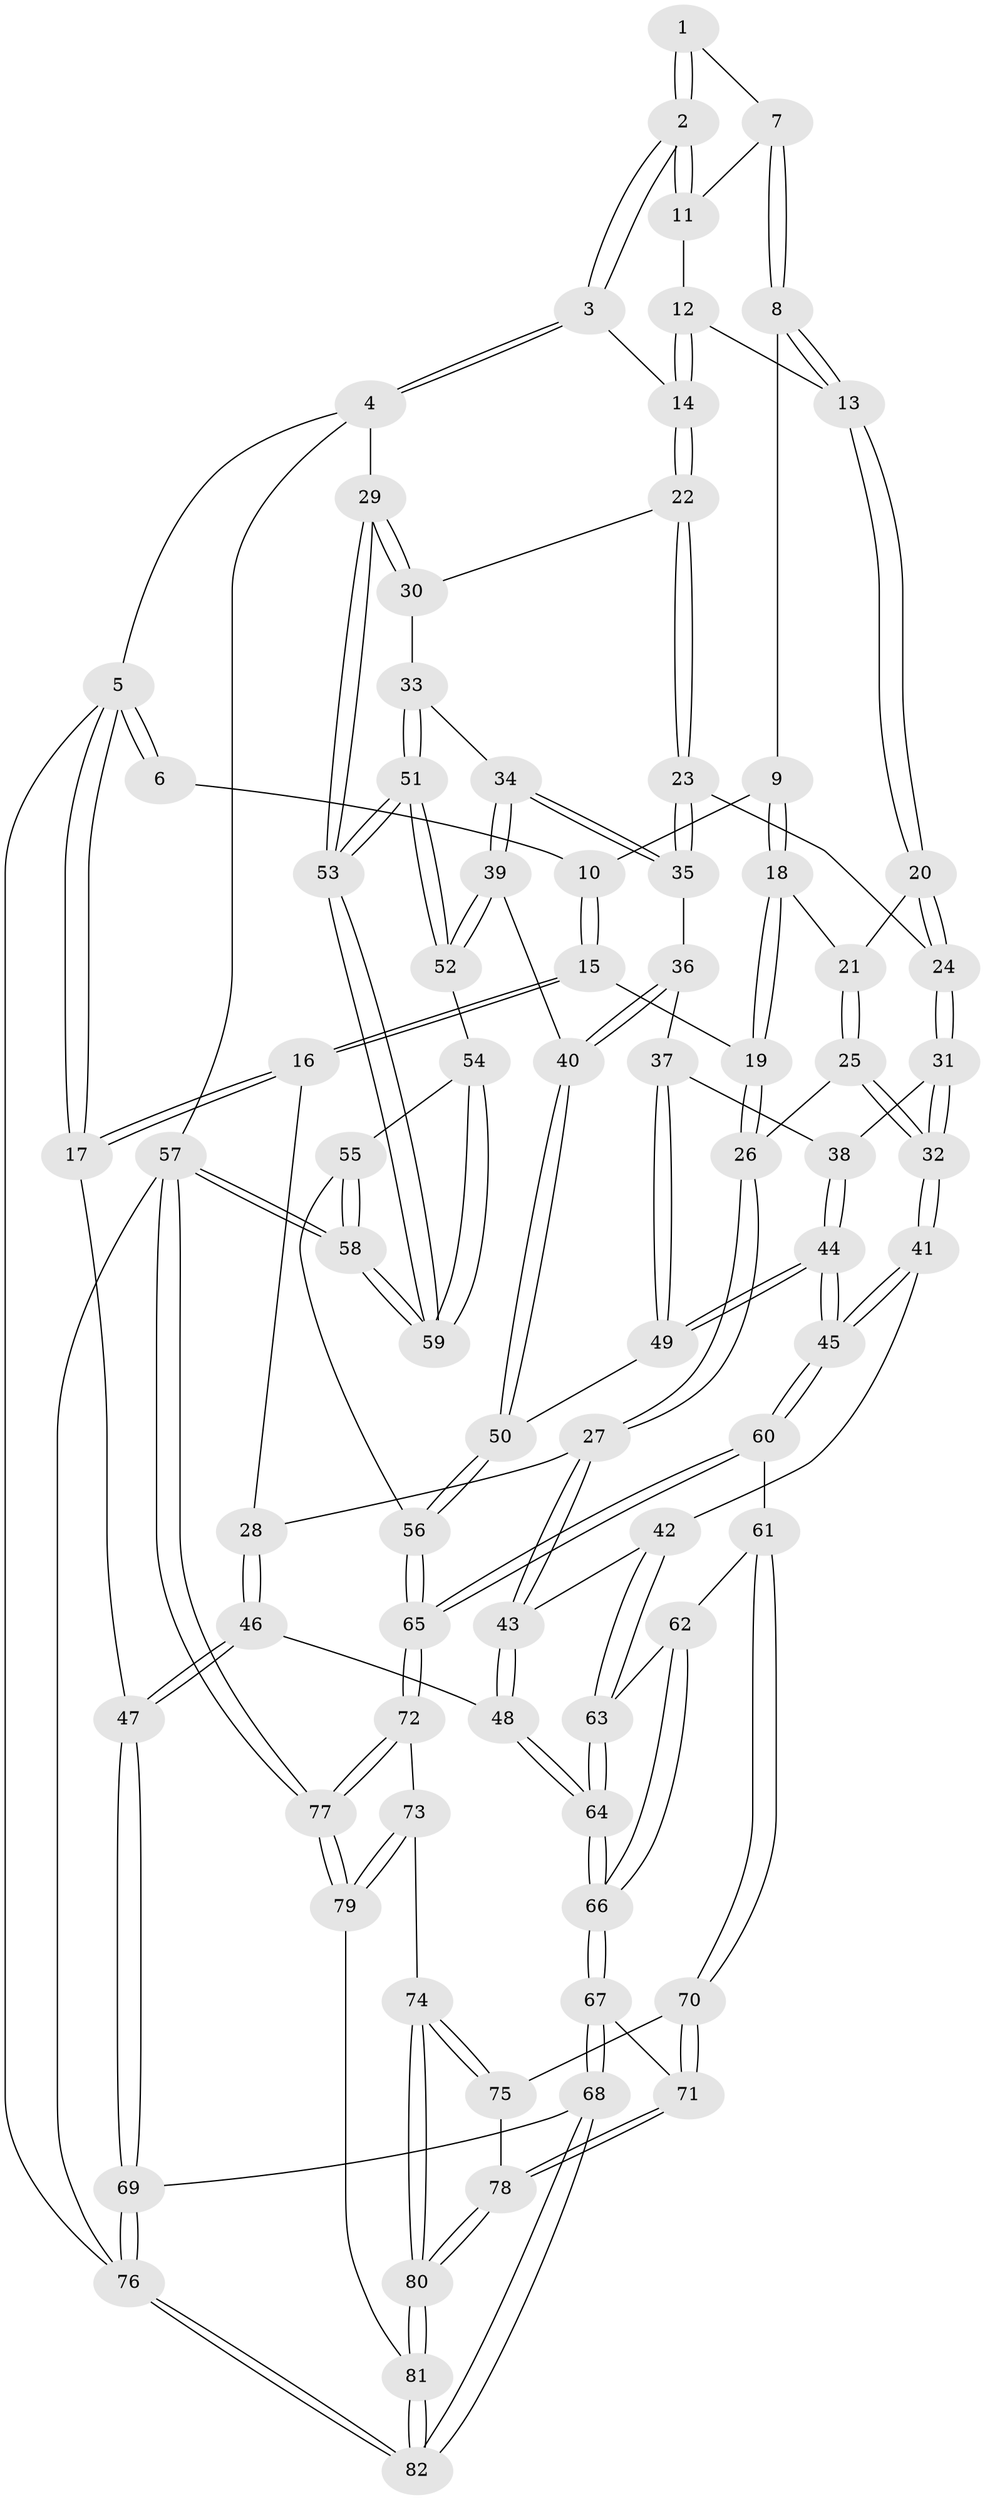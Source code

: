 // coarse degree distribution, {3: 0.14, 6: 0.12, 7: 0.02, 4: 0.44, 5: 0.28}
// Generated by graph-tools (version 1.1) at 2025/52/02/27/25 19:52:39]
// undirected, 82 vertices, 202 edges
graph export_dot {
graph [start="1"]
  node [color=gray90,style=filled];
  1 [pos="+0.5219165571026968+0"];
  2 [pos="+1+0"];
  3 [pos="+1+0"];
  4 [pos="+1+0"];
  5 [pos="+0+0"];
  6 [pos="+0.25870568389565735+0"];
  7 [pos="+0.5273822308689534+0"];
  8 [pos="+0.5006248019963727+0.09282610395682878"];
  9 [pos="+0.41237022971719045+0.14969111557158182"];
  10 [pos="+0.28326027300795276+0.1245877492420769"];
  11 [pos="+0.7138771637599592+0.09420246455798195"];
  12 [pos="+0.7106065236193766+0.12353177765130062"];
  13 [pos="+0.6044065407324365+0.18886631219005323"];
  14 [pos="+0.855591704174633+0.2123930191511713"];
  15 [pos="+0.21463189079582762+0.1840085583093137"];
  16 [pos="+0.17238471359461474+0.21217707639842612"];
  17 [pos="+0+0.06467696538114266"];
  18 [pos="+0.41268141839146744+0.16037557659424695"];
  19 [pos="+0.3840663351367658+0.2772059634444031"];
  20 [pos="+0.6081795536094315+0.24796358348043163"];
  21 [pos="+0.4869644617978599+0.2700948645264356"];
  22 [pos="+0.8501560891210458+0.2749033645124977"];
  23 [pos="+0.8006867776253896+0.3205535003403983"];
  24 [pos="+0.6378734456868003+0.3156262531762078"];
  25 [pos="+0.4083050826943858+0.368710829187459"];
  26 [pos="+0.38561566850080603+0.3602081710236128"];
  27 [pos="+0.27706261938312576+0.3822111276225865"];
  28 [pos="+0.22185228553176609+0.3580250021491744"];
  29 [pos="+1+0.29727165347776463"];
  30 [pos="+0.8837330438087642+0.2919294934950076"];
  31 [pos="+0.6169033818548143+0.3535273519035243"];
  32 [pos="+0.4574918495065901+0.41008279978924866"];
  33 [pos="+0.9975138987927723+0.45758768162332003"];
  34 [pos="+0.8649555213811879+0.4789895758211317"];
  35 [pos="+0.8030832718231466+0.3529870676029342"];
  36 [pos="+0.7519193279431776+0.4418148637313575"];
  37 [pos="+0.7165244334614064+0.46970988550570003"];
  38 [pos="+0.6277490709550452+0.3997233255107507"];
  39 [pos="+0.8554606844275429+0.4972044345149597"];
  40 [pos="+0.8051249713384289+0.516335007350627"];
  41 [pos="+0.46361275115565487+0.4793120781281461"];
  42 [pos="+0.37441740420022207+0.5315928493284244"];
  43 [pos="+0.2961186714735119+0.5179753247482561"];
  44 [pos="+0.5964221788427355+0.5722235080752355"];
  45 [pos="+0.562783872768192+0.6093376215827048"];
  46 [pos="+0+0.5555776232635928"];
  47 [pos="+0+0.5589741702708557"];
  48 [pos="+0.20980572897225144+0.6495578333540217"];
  49 [pos="+0.7138955733619716+0.529847067393364"];
  50 [pos="+0.7610537687934382+0.5500550712492527"];
  51 [pos="+1+0.49594473209150514"];
  52 [pos="+0.881703057821236+0.5738188203690505"];
  53 [pos="+1+0.5179081874976111"];
  54 [pos="+0.8786403122996345+0.5991013874949216"];
  55 [pos="+0.8292486276047761+0.7021544152306894"];
  56 [pos="+0.8044205116330834+0.7125221778745505"];
  57 [pos="+1+1"];
  58 [pos="+1+0.7333370777512348"];
  59 [pos="+1+0.6044368041102488"];
  60 [pos="+0.5582171329745823+0.6541397531275257"];
  61 [pos="+0.5417396581884076+0.6680687450904239"];
  62 [pos="+0.4261300696655574+0.626420858476789"];
  63 [pos="+0.38470020343004663+0.5856921183956422"];
  64 [pos="+0.2237234986522126+0.6684403216715673"];
  65 [pos="+0.7707425985682375+0.7475613233857674"];
  66 [pos="+0.23468557157738074+0.6889911665024705"];
  67 [pos="+0.27839138110896827+0.8202405119887036"];
  68 [pos="+0.2127337766294073+0.8887660838002984"];
  69 [pos="+0+0.5985927649906375"];
  70 [pos="+0.48272128864952857+0.7689572123635678"];
  71 [pos="+0.28652894093496867+0.8211424665852161"];
  72 [pos="+0.7710973441370589+0.7623599974539005"];
  73 [pos="+0.6782042838793542+0.8854204591986858"];
  74 [pos="+0.5881026555883381+0.9336855923141697"];
  75 [pos="+0.5065931078005173+0.810395823309443"];
  76 [pos="+0+1"];
  77 [pos="+1+1"];
  78 [pos="+0.41743912620754875+0.9748901024523271"];
  79 [pos="+1+1"];
  80 [pos="+0.5358272797600404+1"];
  81 [pos="+0.537919135658179+1"];
  82 [pos="+0+1"];
  1 -- 2;
  1 -- 2;
  1 -- 7;
  2 -- 3;
  2 -- 3;
  2 -- 11;
  2 -- 11;
  3 -- 4;
  3 -- 4;
  3 -- 14;
  4 -- 5;
  4 -- 29;
  4 -- 57;
  5 -- 6;
  5 -- 6;
  5 -- 17;
  5 -- 17;
  5 -- 76;
  6 -- 10;
  7 -- 8;
  7 -- 8;
  7 -- 11;
  8 -- 9;
  8 -- 13;
  8 -- 13;
  9 -- 10;
  9 -- 18;
  9 -- 18;
  10 -- 15;
  10 -- 15;
  11 -- 12;
  12 -- 13;
  12 -- 14;
  12 -- 14;
  13 -- 20;
  13 -- 20;
  14 -- 22;
  14 -- 22;
  15 -- 16;
  15 -- 16;
  15 -- 19;
  16 -- 17;
  16 -- 17;
  16 -- 28;
  17 -- 47;
  18 -- 19;
  18 -- 19;
  18 -- 21;
  19 -- 26;
  19 -- 26;
  20 -- 21;
  20 -- 24;
  20 -- 24;
  21 -- 25;
  21 -- 25;
  22 -- 23;
  22 -- 23;
  22 -- 30;
  23 -- 24;
  23 -- 35;
  23 -- 35;
  24 -- 31;
  24 -- 31;
  25 -- 26;
  25 -- 32;
  25 -- 32;
  26 -- 27;
  26 -- 27;
  27 -- 28;
  27 -- 43;
  27 -- 43;
  28 -- 46;
  28 -- 46;
  29 -- 30;
  29 -- 30;
  29 -- 53;
  29 -- 53;
  30 -- 33;
  31 -- 32;
  31 -- 32;
  31 -- 38;
  32 -- 41;
  32 -- 41;
  33 -- 34;
  33 -- 51;
  33 -- 51;
  34 -- 35;
  34 -- 35;
  34 -- 39;
  34 -- 39;
  35 -- 36;
  36 -- 37;
  36 -- 40;
  36 -- 40;
  37 -- 38;
  37 -- 49;
  37 -- 49;
  38 -- 44;
  38 -- 44;
  39 -- 40;
  39 -- 52;
  39 -- 52;
  40 -- 50;
  40 -- 50;
  41 -- 42;
  41 -- 45;
  41 -- 45;
  42 -- 43;
  42 -- 63;
  42 -- 63;
  43 -- 48;
  43 -- 48;
  44 -- 45;
  44 -- 45;
  44 -- 49;
  44 -- 49;
  45 -- 60;
  45 -- 60;
  46 -- 47;
  46 -- 47;
  46 -- 48;
  47 -- 69;
  47 -- 69;
  48 -- 64;
  48 -- 64;
  49 -- 50;
  50 -- 56;
  50 -- 56;
  51 -- 52;
  51 -- 52;
  51 -- 53;
  51 -- 53;
  52 -- 54;
  53 -- 59;
  53 -- 59;
  54 -- 55;
  54 -- 59;
  54 -- 59;
  55 -- 56;
  55 -- 58;
  55 -- 58;
  56 -- 65;
  56 -- 65;
  57 -- 58;
  57 -- 58;
  57 -- 77;
  57 -- 77;
  57 -- 76;
  58 -- 59;
  58 -- 59;
  60 -- 61;
  60 -- 65;
  60 -- 65;
  61 -- 62;
  61 -- 70;
  61 -- 70;
  62 -- 63;
  62 -- 66;
  62 -- 66;
  63 -- 64;
  63 -- 64;
  64 -- 66;
  64 -- 66;
  65 -- 72;
  65 -- 72;
  66 -- 67;
  66 -- 67;
  67 -- 68;
  67 -- 68;
  67 -- 71;
  68 -- 69;
  68 -- 82;
  68 -- 82;
  69 -- 76;
  69 -- 76;
  70 -- 71;
  70 -- 71;
  70 -- 75;
  71 -- 78;
  71 -- 78;
  72 -- 73;
  72 -- 77;
  72 -- 77;
  73 -- 74;
  73 -- 79;
  73 -- 79;
  74 -- 75;
  74 -- 75;
  74 -- 80;
  74 -- 80;
  75 -- 78;
  76 -- 82;
  76 -- 82;
  77 -- 79;
  77 -- 79;
  78 -- 80;
  78 -- 80;
  79 -- 81;
  80 -- 81;
  80 -- 81;
  81 -- 82;
  81 -- 82;
}
